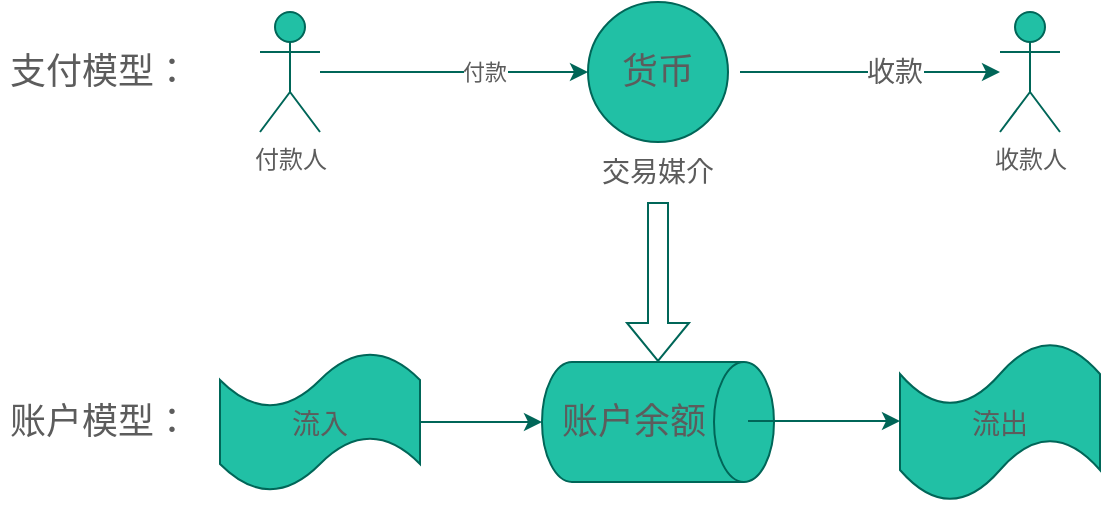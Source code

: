 <mxfile version="20.1.1" type="github" pages="4">
  <diagram id="f6H1rkS5LVtp8DxBB44C" name="账户模型">
    <mxGraphModel dx="1185" dy="588" grid="1" gridSize="10" guides="1" tooltips="1" connect="1" arrows="1" fold="1" page="1" pageScale="1" pageWidth="827" pageHeight="1169" math="0" shadow="0">
      <root>
        <mxCell id="0" />
        <mxCell id="1" parent="0" />
        <mxCell id="CPrKHJD8Jtr9ogx_GKBD-1" value="付款人" style="shape=umlActor;verticalLabelPosition=bottom;verticalAlign=top;html=1;outlineConnect=0;fillColor=#21C0A5;strokeColor=#006658;fontColor=#5C5C5C;" parent="1" vertex="1">
          <mxGeometry x="180" y="220" width="30" height="60" as="geometry" />
        </mxCell>
        <mxCell id="CPrKHJD8Jtr9ogx_GKBD-2" value="收款人" style="shape=umlActor;verticalLabelPosition=bottom;verticalAlign=top;html=1;outlineConnect=0;fillColor=#21C0A5;strokeColor=#006658;fontColor=#5C5C5C;" parent="1" vertex="1">
          <mxGeometry x="550" y="220" width="30" height="60" as="geometry" />
        </mxCell>
        <mxCell id="CPrKHJD8Jtr9ogx_GKBD-4" value="&lt;font style=&quot;font-size: 18px;&quot;&gt;货币&lt;/font&gt;" style="ellipse;whiteSpace=wrap;html=1;aspect=fixed;fillColor=#21C0A5;strokeColor=#006658;fontColor=#5C5C5C;" parent="1" vertex="1">
          <mxGeometry x="344" y="215" width="70" height="70" as="geometry" />
        </mxCell>
        <mxCell id="CPrKHJD8Jtr9ogx_GKBD-5" value="" style="endArrow=classic;html=1;rounded=0;entryX=0;entryY=0.5;entryDx=0;entryDy=0;strokeColor=#006658;fontColor=#5C5C5C;" parent="1" target="CPrKHJD8Jtr9ogx_GKBD-4" edge="1">
          <mxGeometry relative="1" as="geometry">
            <mxPoint x="210" y="250" as="sourcePoint" />
            <mxPoint x="280" y="250" as="targetPoint" />
          </mxGeometry>
        </mxCell>
        <mxCell id="CPrKHJD8Jtr9ogx_GKBD-6" value="付款" style="edgeLabel;resizable=0;html=1;align=center;verticalAlign=middle;fontColor=#5C5C5C;" parent="CPrKHJD8Jtr9ogx_GKBD-5" connectable="0" vertex="1">
          <mxGeometry relative="1" as="geometry">
            <mxPoint x="15" as="offset" />
          </mxGeometry>
        </mxCell>
        <mxCell id="CPrKHJD8Jtr9ogx_GKBD-12" value="&lt;font style=&quot;font-size: 14px;&quot;&gt;交易媒介&lt;/font&gt;" style="text;html=1;strokeColor=none;fillColor=none;align=center;verticalAlign=middle;whiteSpace=wrap;rounded=0;fontColor=#5C5C5C;" parent="1" vertex="1">
          <mxGeometry x="349" y="285" width="60" height="30" as="geometry" />
        </mxCell>
        <mxCell id="CPrKHJD8Jtr9ogx_GKBD-13" value="&lt;font style=&quot;font-size: 18px;&quot;&gt;支付模型：&lt;/font&gt;" style="text;html=1;strokeColor=none;fillColor=none;align=center;verticalAlign=middle;whiteSpace=wrap;rounded=0;fontColor=#5C5C5C;" parent="1" vertex="1">
          <mxGeometry x="50" y="235" width="100" height="30" as="geometry" />
        </mxCell>
        <mxCell id="CPrKHJD8Jtr9ogx_GKBD-20" value="" style="edgeStyle=orthogonalEdgeStyle;rounded=0;orthogonalLoop=1;jettySize=auto;html=1;fontSize=18;strokeColor=#006658;fontColor=#5C5C5C;" parent="1" source="CPrKHJD8Jtr9ogx_GKBD-15" target="CPrKHJD8Jtr9ogx_GKBD-17" edge="1">
          <mxGeometry relative="1" as="geometry" />
        </mxCell>
        <mxCell id="CPrKHJD8Jtr9ogx_GKBD-15" value="&lt;font style=&quot;font-size: 14px;&quot;&gt;流入&lt;/font&gt;" style="shape=tape;whiteSpace=wrap;html=1;fontSize=18;fillColor=#21C0A5;strokeColor=#006658;fontColor=#5C5C5C;" parent="1" vertex="1">
          <mxGeometry x="160" y="390" width="100" height="70" as="geometry" />
        </mxCell>
        <mxCell id="CPrKHJD8Jtr9ogx_GKBD-16" value="&lt;font style=&quot;font-size: 14px;&quot;&gt;流出&lt;/font&gt;" style="shape=tape;whiteSpace=wrap;html=1;fontSize=18;fillColor=#21C0A5;strokeColor=#006658;fontColor=#5C5C5C;" parent="1" vertex="1">
          <mxGeometry x="500" y="385" width="100" height="80" as="geometry" />
        </mxCell>
        <mxCell id="CPrKHJD8Jtr9ogx_GKBD-17" value="&lt;font style=&quot;font-size: 18px;&quot;&gt;账户余额&lt;/font&gt;" style="shape=cylinder3;whiteSpace=wrap;html=1;boundedLbl=1;backgroundOutline=1;size=15;fontSize=18;direction=south;fillColor=#21C0A5;strokeColor=#006658;fontColor=#5C5C5C;" parent="1" vertex="1">
          <mxGeometry x="321" y="395" width="116" height="60" as="geometry" />
        </mxCell>
        <mxCell id="CPrKHJD8Jtr9ogx_GKBD-23" value="&lt;font style=&quot;font-size: 18px;&quot;&gt;账户模型：&lt;/font&gt;" style="text;html=1;strokeColor=none;fillColor=none;align=center;verticalAlign=middle;whiteSpace=wrap;rounded=0;fontColor=#5C5C5C;" parent="1" vertex="1">
          <mxGeometry x="50" y="410" width="100" height="30" as="geometry" />
        </mxCell>
        <mxCell id="CPrKHJD8Jtr9ogx_GKBD-24" value="" style="edgeStyle=orthogonalEdgeStyle;rounded=0;orthogonalLoop=1;jettySize=auto;html=1;fontSize=18;strokeColor=#006658;fontColor=#5C5C5C;" parent="1" target="CPrKHJD8Jtr9ogx_GKBD-16" edge="1">
          <mxGeometry relative="1" as="geometry">
            <mxPoint x="424" y="424.5" as="sourcePoint" />
            <mxPoint x="494" y="424.5" as="targetPoint" />
          </mxGeometry>
        </mxCell>
        <mxCell id="CPrKHJD8Jtr9ogx_GKBD-30" value="" style="shape=flexArrow;endArrow=classic;html=1;rounded=0;fontSize=14;exitX=0.5;exitY=1;exitDx=0;exitDy=0;strokeColor=#006658;fontColor=#5C5C5C;" parent="1" source="CPrKHJD8Jtr9ogx_GKBD-12" target="CPrKHJD8Jtr9ogx_GKBD-17" edge="1">
          <mxGeometry width="50" height="50" relative="1" as="geometry">
            <mxPoint x="370" y="330" as="sourcePoint" />
            <mxPoint x="420" y="280" as="targetPoint" />
          </mxGeometry>
        </mxCell>
        <mxCell id="wtZnPB225sG8BclY1YyY-1" value="" style="endArrow=classic;html=1;rounded=1;sketch=0;fontSize=14;fontColor=#5C5C5C;strokeColor=#006658;fillColor=#21C0A5;" edge="1" parent="1" target="CPrKHJD8Jtr9ogx_GKBD-2">
          <mxGeometry width="50" height="50" relative="1" as="geometry">
            <mxPoint x="420" y="250" as="sourcePoint" />
            <mxPoint x="480" y="230" as="targetPoint" />
          </mxGeometry>
        </mxCell>
        <mxCell id="wtZnPB225sG8BclY1YyY-2" value="收款" style="edgeLabel;html=1;align=center;verticalAlign=middle;resizable=0;points=[];fontSize=14;fontColor=#5C5C5C;" vertex="1" connectable="0" parent="wtZnPB225sG8BclY1YyY-1">
          <mxGeometry x="0.185" relative="1" as="geometry">
            <mxPoint as="offset" />
          </mxGeometry>
        </mxCell>
      </root>
    </mxGraphModel>
  </diagram>
  <diagram id="QtaU4OuOjG64xkX3miVt" name="账户分类">
    <mxGraphModel dx="1422" dy="706" grid="1" gridSize="10" guides="1" tooltips="1" connect="1" arrows="1" fold="1" page="1" pageScale="1" pageWidth="827" pageHeight="1169" math="0" shadow="0">
      <root>
        <mxCell id="0" />
        <mxCell id="1" parent="0" />
        <mxCell id="R0pAKbaEvjGTQqBw01Ny-1" value="" style="rounded=1;whiteSpace=wrap;html=1;sketch=0;fillColor=#f8cecc;strokeColor=#b85450;" vertex="1" parent="1">
          <mxGeometry x="150" y="200" width="130" height="100" as="geometry" />
        </mxCell>
        <mxCell id="R0pAKbaEvjGTQqBw01Ny-2" value="&lt;span style=&quot;color: rgba(0, 0, 0, 0); font-family: monospace; font-size: 0px; text-align: start;&quot;&gt;%3CmxGraphModel%3E%3Croot%3E%3CmxCell%20id%3D%220%22%2F%3E%3CmxCell%20id%3D%221%22%20parent%3D%220%22%2F%3E%3CmxCell%20id%3D%222%22%20value%3D%22%E7%94%B5%E5%AD%90%E8%B4%A7%E5%B8%81%22%20style%3D%22ellipse%3BwhiteSpace%3Dwrap%3Bhtml%3D1%3Brounded%3D0%3Bsketch%3D0%3BfontColor%3D%235C5C5C%3BstrokeColor%3D%23006658%3BfillColor%3D%2321C0A5%3B%22%20vertex%3D%221%22%20parent%3D%221%22%3E%3CmxGeometry%20x%3D%22150%22%20y%3D%22240%22%20width%3D%22110%22%20height%3D%2260%22%20as%3D%22geometry%22%2F%3E%3C%2FmxCell%3E%3CmxCell%20id%3D%223%22%20value%3D%22%E6%B8%85%E7%AE%97%E8%B4%A6%E6%88%B7%22%20style%3D%22text%3Bhtml%3D1%3BstrokeColor%3Dnone%3BfillColor%3Dnone%3Balign%3Dcenter%3BverticalAlign%3Dmiddle%3BwhiteSpace%3Dwrap%3Brounded%3D0%3Bsketch%3D0%3BfontColor%3D%235C5C5C%3B%22%20vertex%3D%221%22%20parent%3D%221%22%3E%3CmxGeometry%20x%3D%22175%22%20y%3D%22200%22%20width%3D%2260%22%20height%3D%2230%22%20as%3D%22geometry%22%2F%3E%3C%2FmxCell%3E%3C%2Froot%3E%3C%2FmxGraphModel%3E&lt;/span&gt;" style="rounded=1;whiteSpace=wrap;html=1;sketch=0;strokeColor=#d79b00;fillColor=#ffe6cc;" vertex="1" parent="1">
          <mxGeometry x="300" y="200" width="130" height="100" as="geometry" />
        </mxCell>
        <mxCell id="R0pAKbaEvjGTQqBw01Ny-3" value="" style="rounded=1;whiteSpace=wrap;html=1;sketch=0;strokeColor=#82b366;fillColor=#d5e8d4;" vertex="1" parent="1">
          <mxGeometry x="450" y="200" width="130" height="100" as="geometry" />
        </mxCell>
        <mxCell id="R0pAKbaEvjGTQqBw01Ny-4" value="" style="rounded=1;whiteSpace=wrap;html=1;sketch=0;fontColor=#333333;strokeColor=#666666;fillColor=#f5f5f5;" vertex="1" parent="1">
          <mxGeometry x="600" y="200" width="130" height="100" as="geometry" />
        </mxCell>
        <mxCell id="R0pAKbaEvjGTQqBw01Ny-6" value="电子货币" style="ellipse;whiteSpace=wrap;html=1;rounded=0;sketch=0;fontColor=#5C5C5C;strokeColor=#006658;fillColor=#1CA38C;" vertex="1" parent="1">
          <mxGeometry x="160" y="240" width="110" height="60" as="geometry" />
        </mxCell>
        <mxCell id="R0pAKbaEvjGTQqBw01Ny-7" value="清算账户" style="text;html=1;strokeColor=none;fillColor=none;align=center;verticalAlign=middle;whiteSpace=wrap;rounded=0;sketch=0;fontColor=#5C5C5C;" vertex="1" parent="1">
          <mxGeometry x="185" y="200" width="60" height="30" as="geometry" />
        </mxCell>
        <mxCell id="R0pAKbaEvjGTQqBw01Ny-8" value="电子货币" style="ellipse;whiteSpace=wrap;html=1;rounded=0;sketch=0;fontColor=#5C5C5C;strokeColor=#006658;fillColor=#20BDA2;fillStyle=auto;" vertex="1" parent="1">
          <mxGeometry x="310" y="240" width="110" height="60" as="geometry" />
        </mxCell>
        <mxCell id="R0pAKbaEvjGTQqBw01Ny-9" value="结算账户" style="text;html=1;strokeColor=none;fillColor=none;align=center;verticalAlign=middle;whiteSpace=wrap;rounded=0;sketch=0;fontColor=#5C5C5C;" vertex="1" parent="1">
          <mxGeometry x="335" y="200" width="60" height="30" as="geometry" />
        </mxCell>
        <mxCell id="R0pAKbaEvjGTQqBw01Ny-10" value="电子货币" style="ellipse;whiteSpace=wrap;html=1;rounded=0;sketch=0;fontColor=#5C5C5C;strokeColor=#006658;fillColor=#26DEBF;" vertex="1" parent="1">
          <mxGeometry x="460" y="240" width="110" height="60" as="geometry" />
        </mxCell>
        <mxCell id="R0pAKbaEvjGTQqBw01Ny-11" value="支付账户" style="text;html=1;strokeColor=none;fillColor=none;align=center;verticalAlign=middle;whiteSpace=wrap;rounded=0;sketch=0;fontColor=#5C5C5C;" vertex="1" parent="1">
          <mxGeometry x="485" y="200" width="60" height="30" as="geometry" />
        </mxCell>
        <mxCell id="R0pAKbaEvjGTQqBw01Ny-12" value="电子货币" style="ellipse;whiteSpace=wrap;html=1;rounded=0;sketch=0;fontColor=#5C5C5C;strokeColor=#006658;fillColor=#2AF2D0;" vertex="1" parent="1">
          <mxGeometry x="610" y="240" width="110" height="60" as="geometry" />
        </mxCell>
        <mxCell id="R0pAKbaEvjGTQqBw01Ny-13" value="虚拟账户" style="text;html=1;strokeColor=none;fillColor=none;align=center;verticalAlign=middle;whiteSpace=wrap;rounded=0;sketch=0;fontColor=#5C5C5C;" vertex="1" parent="1">
          <mxGeometry x="635" y="200" width="60" height="30" as="geometry" />
        </mxCell>
        <mxCell id="R0pAKbaEvjGTQqBw01Ny-14" style="edgeStyle=orthogonalEdgeStyle;curved=0;rounded=1;sketch=0;orthogonalLoop=1;jettySize=auto;html=1;exitX=0.5;exitY=1;exitDx=0;exitDy=0;fontColor=#5C5C5C;strokeColor=#006658;fillColor=#21C0A5;" edge="1" parent="1" source="R0pAKbaEvjGTQqBw01Ny-13" target="R0pAKbaEvjGTQqBw01Ny-13">
          <mxGeometry relative="1" as="geometry" />
        </mxCell>
        <mxCell id="R0pAKbaEvjGTQqBw01Ny-16" value="" style="verticalLabelPosition=bottom;verticalAlign=top;html=1;shape=mxgraph.basic.orthogonal_triangle;rounded=0;sketch=0;fillStyle=auto;strokeColor=#9673a6;fillColor=#e1d5e7;direction=south;" vertex="1" parent="1">
          <mxGeometry x="150" y="320" width="580" height="70" as="geometry" />
        </mxCell>
        <mxCell id="R0pAKbaEvjGTQqBw01Ny-17" value="高信用" style="text;html=1;strokeColor=none;fillColor=none;align=center;verticalAlign=middle;whiteSpace=wrap;rounded=0;sketch=0;fillStyle=auto;fontColor=#5C5C5C;" vertex="1" parent="1">
          <mxGeometry x="150" y="390" width="60" height="30" as="geometry" />
        </mxCell>
        <mxCell id="R0pAKbaEvjGTQqBw01Ny-18" value="低信用" style="text;html=1;strokeColor=none;fillColor=none;align=center;verticalAlign=middle;whiteSpace=wrap;rounded=0;sketch=0;fillStyle=auto;fontColor=#5C5C5C;" vertex="1" parent="1">
          <mxGeometry x="670" y="320" width="60" height="30" as="geometry" />
        </mxCell>
      </root>
    </mxGraphModel>
  </diagram>
  <diagram id="v-5f1s4mG_udccxqr9EY" name="账户协同">
    <mxGraphModel dx="1422" dy="706" grid="1" gridSize="10" guides="1" tooltips="1" connect="1" arrows="1" fold="1" page="1" pageScale="1" pageWidth="827" pageHeight="1169" math="0" shadow="0">
      <root>
        <mxCell id="0" />
        <mxCell id="1" parent="0" />
        <mxCell id="ZkLpK5JwC7J6gqu-XZDJ-1" value="" style="rounded=1;whiteSpace=wrap;html=1;sketch=0;fillStyle=auto;strokeColor=#82b366;fillColor=#d5e8d4;" vertex="1" parent="1">
          <mxGeometry x="140" y="80" width="630" height="150" as="geometry" />
        </mxCell>
        <mxCell id="7OhkyX0RaIAwD1gFARNe-6" value="" style="rounded=1;whiteSpace=wrap;html=1;sketch=0;fillStyle=auto;strokeColor=#82b366;fillColor=#d5e8d4;" vertex="1" parent="1">
          <mxGeometry x="100" y="430" width="260" height="100" as="geometry" />
        </mxCell>
        <mxCell id="7OhkyX0RaIAwD1gFARNe-7" value="" style="rounded=1;whiteSpace=wrap;html=1;sketch=0;fillStyle=auto;strokeColor=#82b366;fillColor=#d5e8d4;" vertex="1" parent="1">
          <mxGeometry x="522" y="430" width="260" height="100" as="geometry" />
        </mxCell>
        <mxCell id="7OhkyX0RaIAwD1gFARNe-8" value="&lt;font style=&quot;font-size: 18px;&quot;&gt;银联&lt;/font&gt;" style="rounded=1;whiteSpace=wrap;html=1;sketch=0;fillStyle=auto;strokeColor=#b85450;fillColor=#f8cecc;" vertex="1" parent="1">
          <mxGeometry x="382.5" y="310" width="120" height="60" as="geometry" />
        </mxCell>
        <mxCell id="7OhkyX0RaIAwD1gFARNe-9" value="&lt;font style=&quot;font-size: 18px;&quot;&gt;招商备用金&lt;/font&gt;" style="ellipse;whiteSpace=wrap;html=1;rounded=0;sketch=0;fillStyle=auto;strokeColor=#6c8ebf;fillColor=#dae8fc;" vertex="1" parent="1">
          <mxGeometry x="160" y="125" width="100" height="60" as="geometry" />
        </mxCell>
        <mxCell id="7OhkyX0RaIAwD1gFARNe-14" value="" style="edgeStyle=elbowEdgeStyle;rounded=1;sketch=0;orthogonalLoop=1;jettySize=auto;html=1;fontColor=#5C5C5C;strokeColor=#006658;fillColor=#21C0A5;" edge="1" parent="1" source="7OhkyX0RaIAwD1gFARNe-10" target="7OhkyX0RaIAwD1gFARNe-11">
          <mxGeometry relative="1" as="geometry" />
        </mxCell>
        <mxCell id="7OhkyX0RaIAwD1gFARNe-17" value="&lt;span style=&quot;font-size: 14px;&quot;&gt;资金转移&lt;/span&gt;" style="edgeLabel;html=1;align=center;verticalAlign=middle;resizable=0;points=[];fontColor=#5C5C5C;" vertex="1" connectable="0" parent="7OhkyX0RaIAwD1gFARNe-14">
          <mxGeometry x="-0.233" y="1" relative="1" as="geometry">
            <mxPoint as="offset" />
          </mxGeometry>
        </mxCell>
        <mxCell id="7OhkyX0RaIAwD1gFARNe-10" value="&lt;font style=&quot;font-size: 18px;&quot;&gt;支付宝备用金&lt;/font&gt;" style="ellipse;whiteSpace=wrap;html=1;rounded=0;sketch=0;fillStyle=auto;strokeColor=#6c8ebf;fillColor=#dae8fc;" vertex="1" parent="1">
          <mxGeometry x="630" y="120" width="114" height="70" as="geometry" />
        </mxCell>
        <mxCell id="7OhkyX0RaIAwD1gFARNe-15" value="" style="edgeStyle=elbowEdgeStyle;rounded=1;sketch=0;orthogonalLoop=1;jettySize=auto;html=1;fontColor=#5C5C5C;strokeColor=#006658;fillColor=#21C0A5;" edge="1" parent="1" source="7OhkyX0RaIAwD1gFARNe-11" target="7OhkyX0RaIAwD1gFARNe-9">
          <mxGeometry relative="1" as="geometry" />
        </mxCell>
        <mxCell id="7OhkyX0RaIAwD1gFARNe-16" value="&lt;font style=&quot;font-size: 14px;&quot;&gt;资金转移&lt;/font&gt;" style="edgeLabel;html=1;align=center;verticalAlign=middle;resizable=0;points=[];fontColor=#5C5C5C;" vertex="1" connectable="0" parent="7OhkyX0RaIAwD1gFARNe-15">
          <mxGeometry x="-0.222" y="-1" relative="1" as="geometry">
            <mxPoint as="offset" />
          </mxGeometry>
        </mxCell>
        <mxCell id="7OhkyX0RaIAwD1gFARNe-11" value="&lt;font style=&quot;font-size: 18px;&quot;&gt;支付宝备用金&lt;/font&gt;" style="ellipse;whiteSpace=wrap;html=1;rounded=0;sketch=0;fillStyle=auto;strokeColor=#6c8ebf;fillColor=#dae8fc;" vertex="1" parent="1">
          <mxGeometry x="385" y="125" width="115" height="60" as="geometry" />
        </mxCell>
        <mxCell id="7OhkyX0RaIAwD1gFARNe-12" value="" style="shape=umlActor;verticalLabelPosition=bottom;verticalAlign=top;html=1;outlineConnect=0;rounded=0;sketch=0;fillStyle=auto;fontColor=#5C5C5C;strokeColor=#006658;fillColor=#2AF2D0;" vertex="1" parent="1">
          <mxGeometry x="930" y="440" width="50" height="80" as="geometry" />
        </mxCell>
        <mxCell id="7OhkyX0RaIAwD1gFARNe-21" value="人民银行" style="text;html=1;strokeColor=none;fillColor=none;align=center;verticalAlign=middle;whiteSpace=wrap;rounded=0;sketch=0;fillStyle=auto;fontSize=18;fontColor=#5C5C5C;" vertex="1" parent="1">
          <mxGeometry x="397.5" y="90" width="90" height="30" as="geometry" />
        </mxCell>
        <mxCell id="7OhkyX0RaIAwD1gFARNe-23" value="&lt;font style=&quot;font-size: 14px;&quot;&gt;贷记&amp;nbsp; +100&lt;/font&gt;" style="text;html=1;strokeColor=none;fillColor=none;align=center;verticalAlign=middle;whiteSpace=wrap;rounded=0;sketch=0;fillStyle=auto;fontSize=18;fontColor=#5C5C5C;" vertex="1" parent="1">
          <mxGeometry x="180" y="185" width="70" height="30" as="geometry" />
        </mxCell>
        <mxCell id="7OhkyX0RaIAwD1gFARNe-24" value="&lt;font style=&quot;font-size: 14px;&quot;&gt;借记&amp;nbsp; -100贷记&amp;nbsp; +100&lt;/font&gt;" style="text;html=1;strokeColor=none;fillColor=none;align=center;verticalAlign=middle;whiteSpace=wrap;rounded=0;sketch=0;fillStyle=auto;fontSize=18;fontColor=#5C5C5C;" vertex="1" parent="1">
          <mxGeometry x="407.5" y="190" width="70" height="30" as="geometry" />
        </mxCell>
        <mxCell id="7OhkyX0RaIAwD1gFARNe-25" value="&lt;font style=&quot;font-size: 14px;&quot;&gt;借记&amp;nbsp; -100&lt;/font&gt;" style="text;html=1;strokeColor=none;fillColor=none;align=center;verticalAlign=middle;whiteSpace=wrap;rounded=0;sketch=0;fillStyle=auto;fontSize=18;fontColor=#5C5C5C;" vertex="1" parent="1">
          <mxGeometry x="652" y="190" width="70" height="30" as="geometry" />
        </mxCell>
        <mxCell id="7OhkyX0RaIAwD1gFARNe-28" value="个人结算账户&lt;br&gt;+100" style="ellipse;whiteSpace=wrap;html=1;rounded=0;sketch=0;fillStyle=auto;fontSize=14;strokeColor=#6c8ebf;fillColor=#dae8fc;" vertex="1" parent="1">
          <mxGeometry x="120" y="460" width="120" height="60" as="geometry" />
        </mxCell>
        <mxCell id="7OhkyX0RaIAwD1gFARNe-29" value="支付宝&lt;br&gt;-100" style="ellipse;whiteSpace=wrap;html=1;rounded=0;sketch=0;fillStyle=auto;fontSize=14;strokeColor=#6c8ebf;fillColor=#dae8fc;" vertex="1" parent="1">
          <mxGeometry x="652" y="465" width="120" height="60" as="geometry" />
        </mxCell>
        <mxCell id="7OhkyX0RaIAwD1gFARNe-30" value="招商银行" style="text;html=1;strokeColor=none;fillColor=none;align=center;verticalAlign=middle;whiteSpace=wrap;rounded=0;sketch=0;fillStyle=auto;fontSize=14;fontColor=#5C5C5C;" vertex="1" parent="1">
          <mxGeometry x="200" y="430" width="60" height="30" as="geometry" />
        </mxCell>
        <mxCell id="7OhkyX0RaIAwD1gFARNe-31" value="支付宝" style="text;html=1;strokeColor=none;fillColor=none;align=center;verticalAlign=middle;whiteSpace=wrap;rounded=0;sketch=0;fillStyle=auto;fontSize=14;fontColor=#5C5C5C;" vertex="1" parent="1">
          <mxGeometry x="622" y="430" width="60" height="30" as="geometry" />
        </mxCell>
        <mxCell id="7OhkyX0RaIAwD1gFARNe-33" value="" style="shape=flexArrow;endArrow=classic;html=1;rounded=1;sketch=0;fontSize=14;fontColor=#5C5C5C;strokeColor=#b85450;fillColor=#f8cecc;" edge="1" parent="1">
          <mxGeometry width="50" height="50" relative="1" as="geometry">
            <mxPoint x="350" y="489.5" as="sourcePoint" />
            <mxPoint x="250" y="489.5" as="targetPoint" />
          </mxGeometry>
        </mxCell>
        <mxCell id="7OhkyX0RaIAwD1gFARNe-34" value="入账" style="edgeLabel;html=1;align=center;verticalAlign=middle;resizable=0;points=[];fontSize=14;fontColor=#5C5C5C;" vertex="1" connectable="0" parent="7OhkyX0RaIAwD1gFARNe-33">
          <mxGeometry x="-0.2" y="-1" relative="1" as="geometry">
            <mxPoint as="offset" />
          </mxGeometry>
        </mxCell>
        <mxCell id="7OhkyX0RaIAwD1gFARNe-35" value="" style="shape=flexArrow;endArrow=classic;html=1;rounded=1;sketch=0;fontSize=14;fontColor=#5C5C5C;strokeColor=#b85450;fillColor=#f8cecc;" edge="1" parent="1">
          <mxGeometry width="50" height="50" relative="1" as="geometry">
            <mxPoint x="640" y="489.5" as="sourcePoint" />
            <mxPoint x="540" y="489.5" as="targetPoint" />
          </mxGeometry>
        </mxCell>
        <mxCell id="7OhkyX0RaIAwD1gFARNe-36" value="提现" style="edgeLabel;html=1;align=center;verticalAlign=middle;resizable=0;points=[];fontSize=14;fontColor=#5C5C5C;" vertex="1" connectable="0" parent="7OhkyX0RaIAwD1gFARNe-35">
          <mxGeometry x="-0.2" y="-1" relative="1" as="geometry">
            <mxPoint as="offset" />
          </mxGeometry>
        </mxCell>
        <mxCell id="7OhkyX0RaIAwD1gFARNe-40" value="" style="shape=flexArrow;endArrow=classic;html=1;rounded=1;sketch=0;fontSize=14;fontColor=#5C5C5C;strokeColor=#006658;fillColor=#21C0A5;endWidth=13;endSize=6.33;" edge="1" parent="1">
          <mxGeometry width="50" height="50" relative="1" as="geometry">
            <mxPoint x="930" y="489.5" as="sourcePoint" />
            <mxPoint x="790" y="490" as="targetPoint" />
          </mxGeometry>
        </mxCell>
        <mxCell id="7OhkyX0RaIAwD1gFARNe-42" value="发起提现" style="text;html=1;strokeColor=none;fillColor=none;align=center;verticalAlign=middle;whiteSpace=wrap;rounded=0;sketch=0;fillStyle=auto;fontSize=14;fontColor=#5C5C5C;" vertex="1" parent="1">
          <mxGeometry x="820" y="450" width="60" height="30" as="geometry" />
        </mxCell>
        <mxCell id="7OhkyX0RaIAwD1gFARNe-43" value="" style="curved=1;endArrow=classic;html=1;rounded=1;sketch=0;fontSize=14;fontColor=#5C5C5C;strokeColor=#006658;fillColor=#21C0A5;entryX=1;entryY=0.25;entryDx=0;entryDy=0;" edge="1" parent="1" target="7OhkyX0RaIAwD1gFARNe-8">
          <mxGeometry width="50" height="50" relative="1" as="geometry">
            <mxPoint x="700" y="430" as="sourcePoint" />
            <mxPoint x="712" y="380" as="targetPoint" />
            <Array as="points">
              <mxPoint x="710" y="410" />
              <mxPoint x="690" y="370" />
            </Array>
          </mxGeometry>
        </mxCell>
        <mxCell id="7OhkyX0RaIAwD1gFARNe-49" value="" style="curved=1;endArrow=classic;html=1;rounded=1;sketch=0;fontSize=14;fontColor=#5C5C5C;strokeColor=#006658;fillColor=#21C0A5;exitX=1;exitY=0.75;exitDx=0;exitDy=0;" edge="1" parent="1" source="7OhkyX0RaIAwD1gFARNe-8">
          <mxGeometry width="50" height="50" relative="1" as="geometry">
            <mxPoint x="487.5" y="370" as="sourcePoint" />
            <mxPoint x="637.5" y="430" as="targetPoint" />
            <Array as="points">
              <mxPoint x="657.5" y="370" />
            </Array>
          </mxGeometry>
        </mxCell>
        <mxCell id="7OhkyX0RaIAwD1gFARNe-50" value="" style="curved=1;endArrow=classic;html=1;rounded=1;sketch=0;fontSize=14;fontColor=#5C5C5C;strokeColor=#006658;fillColor=#21C0A5;entryX=0;entryY=0.75;entryDx=0;entryDy=0;" edge="1" parent="1" target="7OhkyX0RaIAwD1gFARNe-8">
          <mxGeometry width="50" height="50" relative="1" as="geometry">
            <mxPoint x="260" y="430" as="sourcePoint" />
            <mxPoint x="310" y="380" as="targetPoint" />
            <Array as="points">
              <mxPoint x="260" y="380" />
            </Array>
          </mxGeometry>
        </mxCell>
        <mxCell id="7OhkyX0RaIAwD1gFARNe-51" value="" style="curved=1;endArrow=classic;html=1;rounded=1;sketch=0;fontSize=14;fontColor=#5C5C5C;strokeColor=#006658;fillColor=#21C0A5;entryX=0.362;entryY=0.01;entryDx=0;entryDy=0;entryPerimeter=0;" edge="1" parent="1" target="7OhkyX0RaIAwD1gFARNe-6">
          <mxGeometry width="50" height="50" relative="1" as="geometry">
            <mxPoint x="382.5" y="330" as="sourcePoint" />
            <mxPoint x="172.5" y="390" as="targetPoint" />
            <Array as="points">
              <mxPoint x="240" y="320" />
            </Array>
          </mxGeometry>
        </mxCell>
        <mxCell id="7OhkyX0RaIAwD1gFARNe-52" value="" style="curved=1;endArrow=classic;html=1;rounded=1;sketch=0;fontSize=14;fontColor=#5C5C5C;strokeColor=#006658;fillColor=#21C0A5;entryX=0.459;entryY=1.027;entryDx=0;entryDy=0;entryPerimeter=0;" edge="1" parent="1" target="ZkLpK5JwC7J6gqu-XZDJ-1">
          <mxGeometry width="50" height="50" relative="1" as="geometry">
            <mxPoint x="410" y="310" as="sourcePoint" />
            <mxPoint x="460" y="260" as="targetPoint" />
            <Array as="points">
              <mxPoint x="420" y="290" />
              <mxPoint x="410" y="260" />
            </Array>
          </mxGeometry>
        </mxCell>
        <mxCell id="7OhkyX0RaIAwD1gFARNe-53" value="" style="curved=1;endArrow=classic;html=1;rounded=1;sketch=0;fontSize=14;fontColor=#5C5C5C;strokeColor=#006658;fillColor=#21C0A5;exitX=0.517;exitY=1.013;exitDx=0;exitDy=0;exitPerimeter=0;entryX=0.75;entryY=0;entryDx=0;entryDy=0;" edge="1" parent="1" source="ZkLpK5JwC7J6gqu-XZDJ-1" target="7OhkyX0RaIAwD1gFARNe-8">
          <mxGeometry width="50" height="50" relative="1" as="geometry">
            <mxPoint x="497.5" y="300" as="sourcePoint" />
            <mxPoint x="547.5" y="250" as="targetPoint" />
            <Array as="points">
              <mxPoint x="487.5" y="270" />
            </Array>
          </mxGeometry>
        </mxCell>
      </root>
    </mxGraphModel>
  </diagram>
  <diagram id="8zW2wPIlCJueTper45Gf" name="支付系统架构">
    <mxGraphModel dx="1422" dy="706" grid="1" gridSize="10" guides="1" tooltips="1" connect="1" arrows="1" fold="1" page="1" pageScale="1" pageWidth="827" pageHeight="1169" math="0" shadow="0">
      <root>
        <mxCell id="0" />
        <mxCell id="1" parent="0" />
      </root>
    </mxGraphModel>
  </diagram>
</mxfile>
